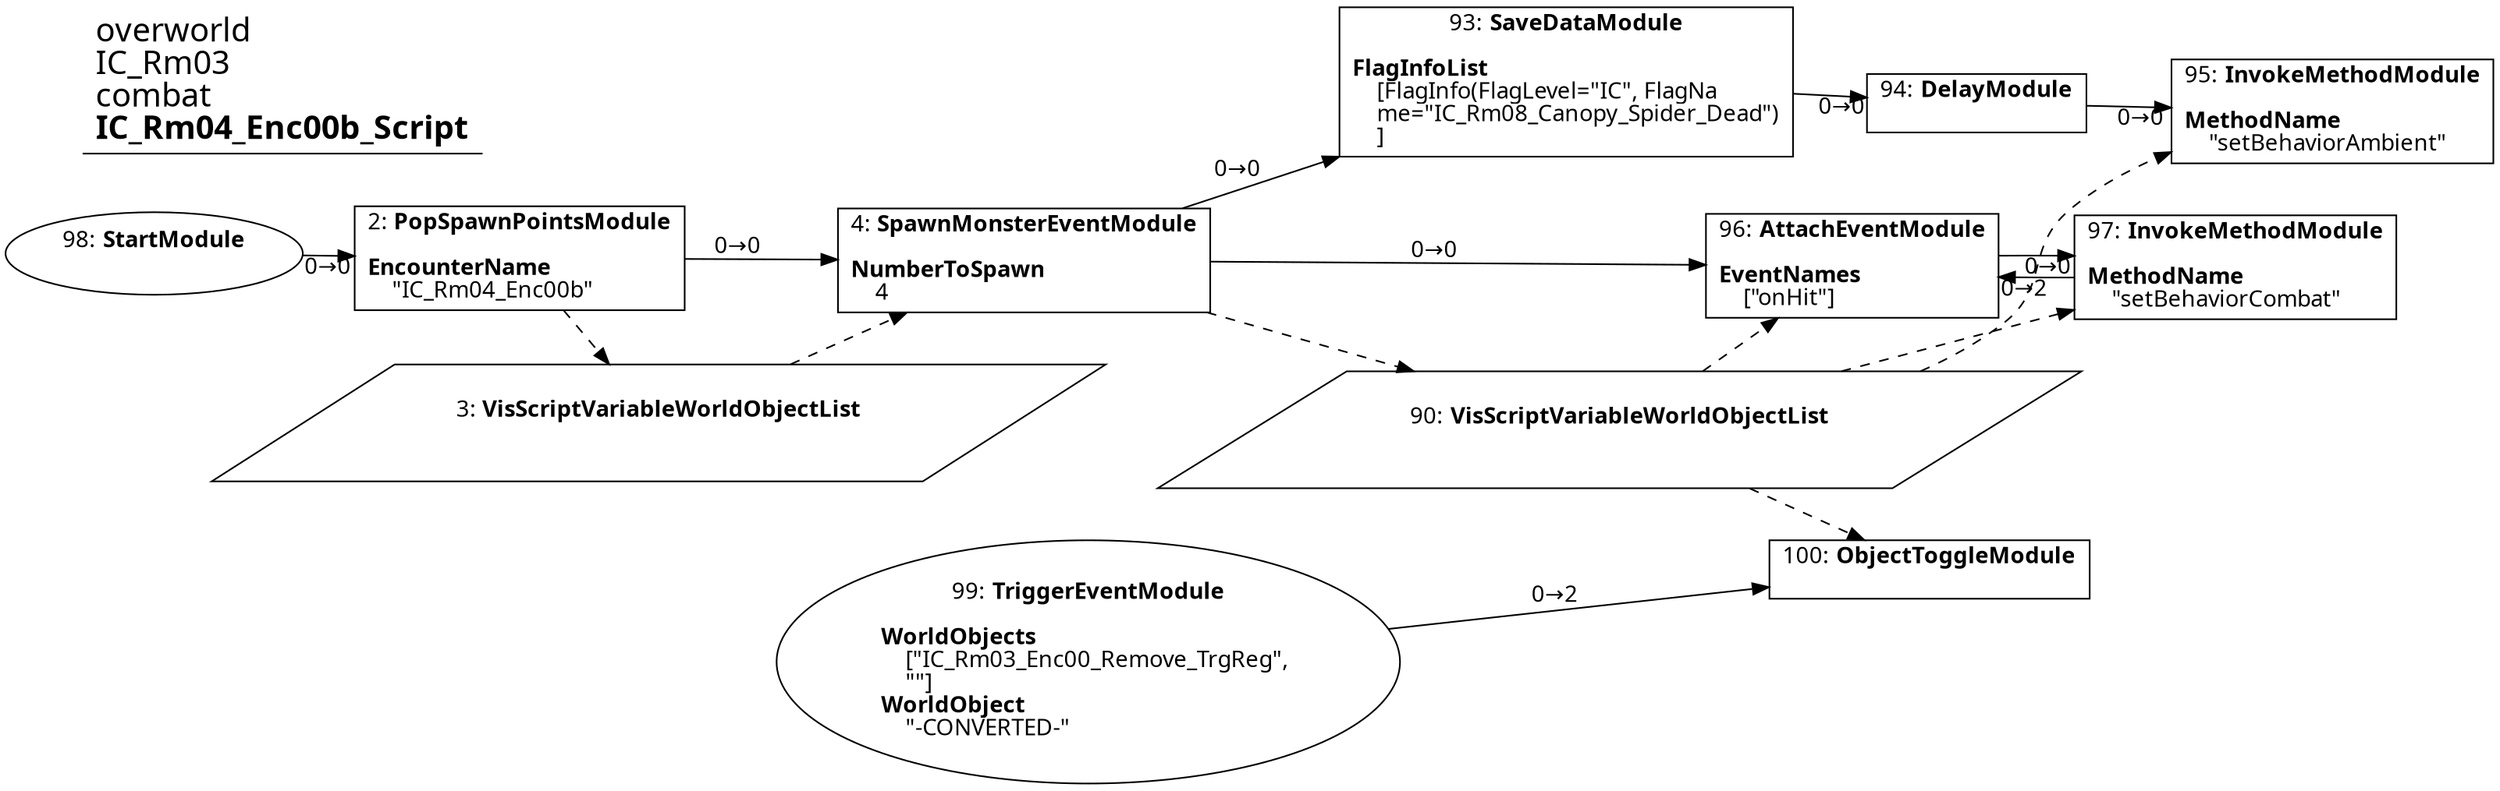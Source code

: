 digraph {
    layout = fdp;
    overlap = prism;
    sep = "+16";
    splines = spline;

    node [ shape = box ];

    graph [ fontname = "Segoe UI" ];
    node [ fontname = "Segoe UI" ];
    edge [ fontname = "Segoe UI" ];

    2 [ label = <2: <b>PopSpawnPointsModule</b><br/><br/><b>EncounterName</b><br align="left"/>    &quot;IC_Rm04_Enc00b&quot;<br align="left"/>> ];
    2 [ pos = "0.29000002,-0.27400002!" ];
    2 -> 4 [ label = "0→0" ];
    2 -> 3 [ style = dashed ];

    3 [ label = <3: <b>VisScriptVariableWorldObjectList</b><br/><br/>> ];
    3 [ shape = parallelogram ]
    3 [ pos = "0.57600003,-0.39400002!" ];

    4 [ label = <4: <b>SpawnMonsterEventModule</b><br/><br/><b>NumberToSpawn</b><br align="left"/>    4<br align="left"/>> ];
    4 [ pos = "0.80700004,-0.27400002!" ];
    4 -> 93 [ label = "0→0" ];
    4 -> 96 [ label = "0→0" ];
    3 -> 4 [ style = dashed ];
    4 -> 90 [ style = dashed ];

    90 [ label = <90: <b>VisScriptVariableWorldObjectList</b><br/><br/>> ];
    90 [ shape = parallelogram ]
    90 [ pos = "1.258,-0.44000003!" ];

    93 [ label = <93: <b>SaveDataModule</b><br/><br/><b>FlagInfoList</b><br align="left"/>    [FlagInfo(FlagLevel=&quot;IC&quot;, FlagNa<br align="left"/>    me=&quot;IC_Rm08_Canopy_Spider_Dead&quot;)<br align="left"/>    ]<br align="left"/>> ];
    93 [ pos = "1.256,-0.128!" ];
    93 -> 94 [ label = "0→0" ];

    94 [ label = <94: <b>DelayModule</b><br/><br/>> ];
    94 [ pos = "1.4900001,-0.128!" ];
    94 -> 95 [ label = "0→0" ];

    95 [ label = <95: <b>InvokeMethodModule</b><br/><br/><b>MethodName</b><br align="left"/>    &quot;setBehaviorAmbient&quot;<br align="left"/>> ];
    95 [ pos = "1.697,-0.128!" ];
    90 -> 95 [ style = dashed ];

    96 [ label = <96: <b>AttachEventModule</b><br/><br/><b>EventNames</b><br align="left"/>    [&quot;onHit&quot;]<br align="left"/>> ];
    96 [ pos = "1.488,-0.31100002!" ];
    96 -> 97 [ label = "0→0" ];
    90 -> 96 [ style = dashed ];

    97 [ label = <97: <b>InvokeMethodModule</b><br/><br/><b>MethodName</b><br align="left"/>    &quot;setBehaviorCombat&quot;<br align="left"/>> ];
    97 [ pos = "1.7210001,-0.31100002!" ];
    97 -> 96 [ label = "0→2" ];
    90 -> 97 [ style = dashed ];

    98 [ label = <98: <b>StartModule</b><br/><br/>> ];
    98 [ shape = oval ]
    98 [ pos = "0.071,-0.27400002!" ];
    98 -> 2 [ label = "0→0" ];

    99 [ label = <99: <b>TriggerEventModule</b><br/><br/><b>WorldObjects</b><br align="left"/>    [&quot;IC_Rm03_Enc00_Remove_TrgReg&quot;, <br align="left"/>    &quot;&quot;]<br align="left"/><b>WorldObject</b><br align="left"/>    &quot;-CONVERTED-&quot;<br align="left"/>> ];
    99 [ shape = oval ]
    99 [ pos = "0.84400004,-0.591!" ];
    99 -> 100 [ label = "0→2" ];

    100 [ label = <100: <b>ObjectToggleModule</b><br/><br/>> ];
    100 [ pos = "1.491,-0.545!" ];
    90 -> 100 [ style = dashed ];

    title [ pos = "0.07,-0.127!" ];
    title [ shape = underline ];
    title [ label = <<font point-size="20">overworld<br align="left"/>IC_Rm03<br align="left"/>combat<br align="left"/><b>IC_Rm04_Enc00b_Script</b><br align="left"/></font>> ];
}
